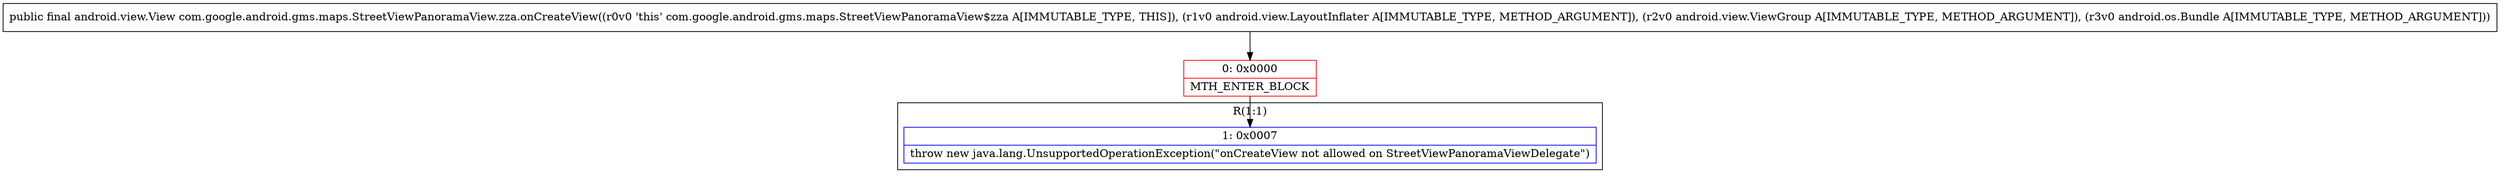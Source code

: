 digraph "CFG forcom.google.android.gms.maps.StreetViewPanoramaView.zza.onCreateView(Landroid\/view\/LayoutInflater;Landroid\/view\/ViewGroup;Landroid\/os\/Bundle;)Landroid\/view\/View;" {
subgraph cluster_Region_1922398775 {
label = "R(1:1)";
node [shape=record,color=blue];
Node_1 [shape=record,label="{1\:\ 0x0007|throw new java.lang.UnsupportedOperationException(\"onCreateView not allowed on StreetViewPanoramaViewDelegate\")\l}"];
}
Node_0 [shape=record,color=red,label="{0\:\ 0x0000|MTH_ENTER_BLOCK\l}"];
MethodNode[shape=record,label="{public final android.view.View com.google.android.gms.maps.StreetViewPanoramaView.zza.onCreateView((r0v0 'this' com.google.android.gms.maps.StreetViewPanoramaView$zza A[IMMUTABLE_TYPE, THIS]), (r1v0 android.view.LayoutInflater A[IMMUTABLE_TYPE, METHOD_ARGUMENT]), (r2v0 android.view.ViewGroup A[IMMUTABLE_TYPE, METHOD_ARGUMENT]), (r3v0 android.os.Bundle A[IMMUTABLE_TYPE, METHOD_ARGUMENT])) }"];
MethodNode -> Node_0;
Node_0 -> Node_1;
}


